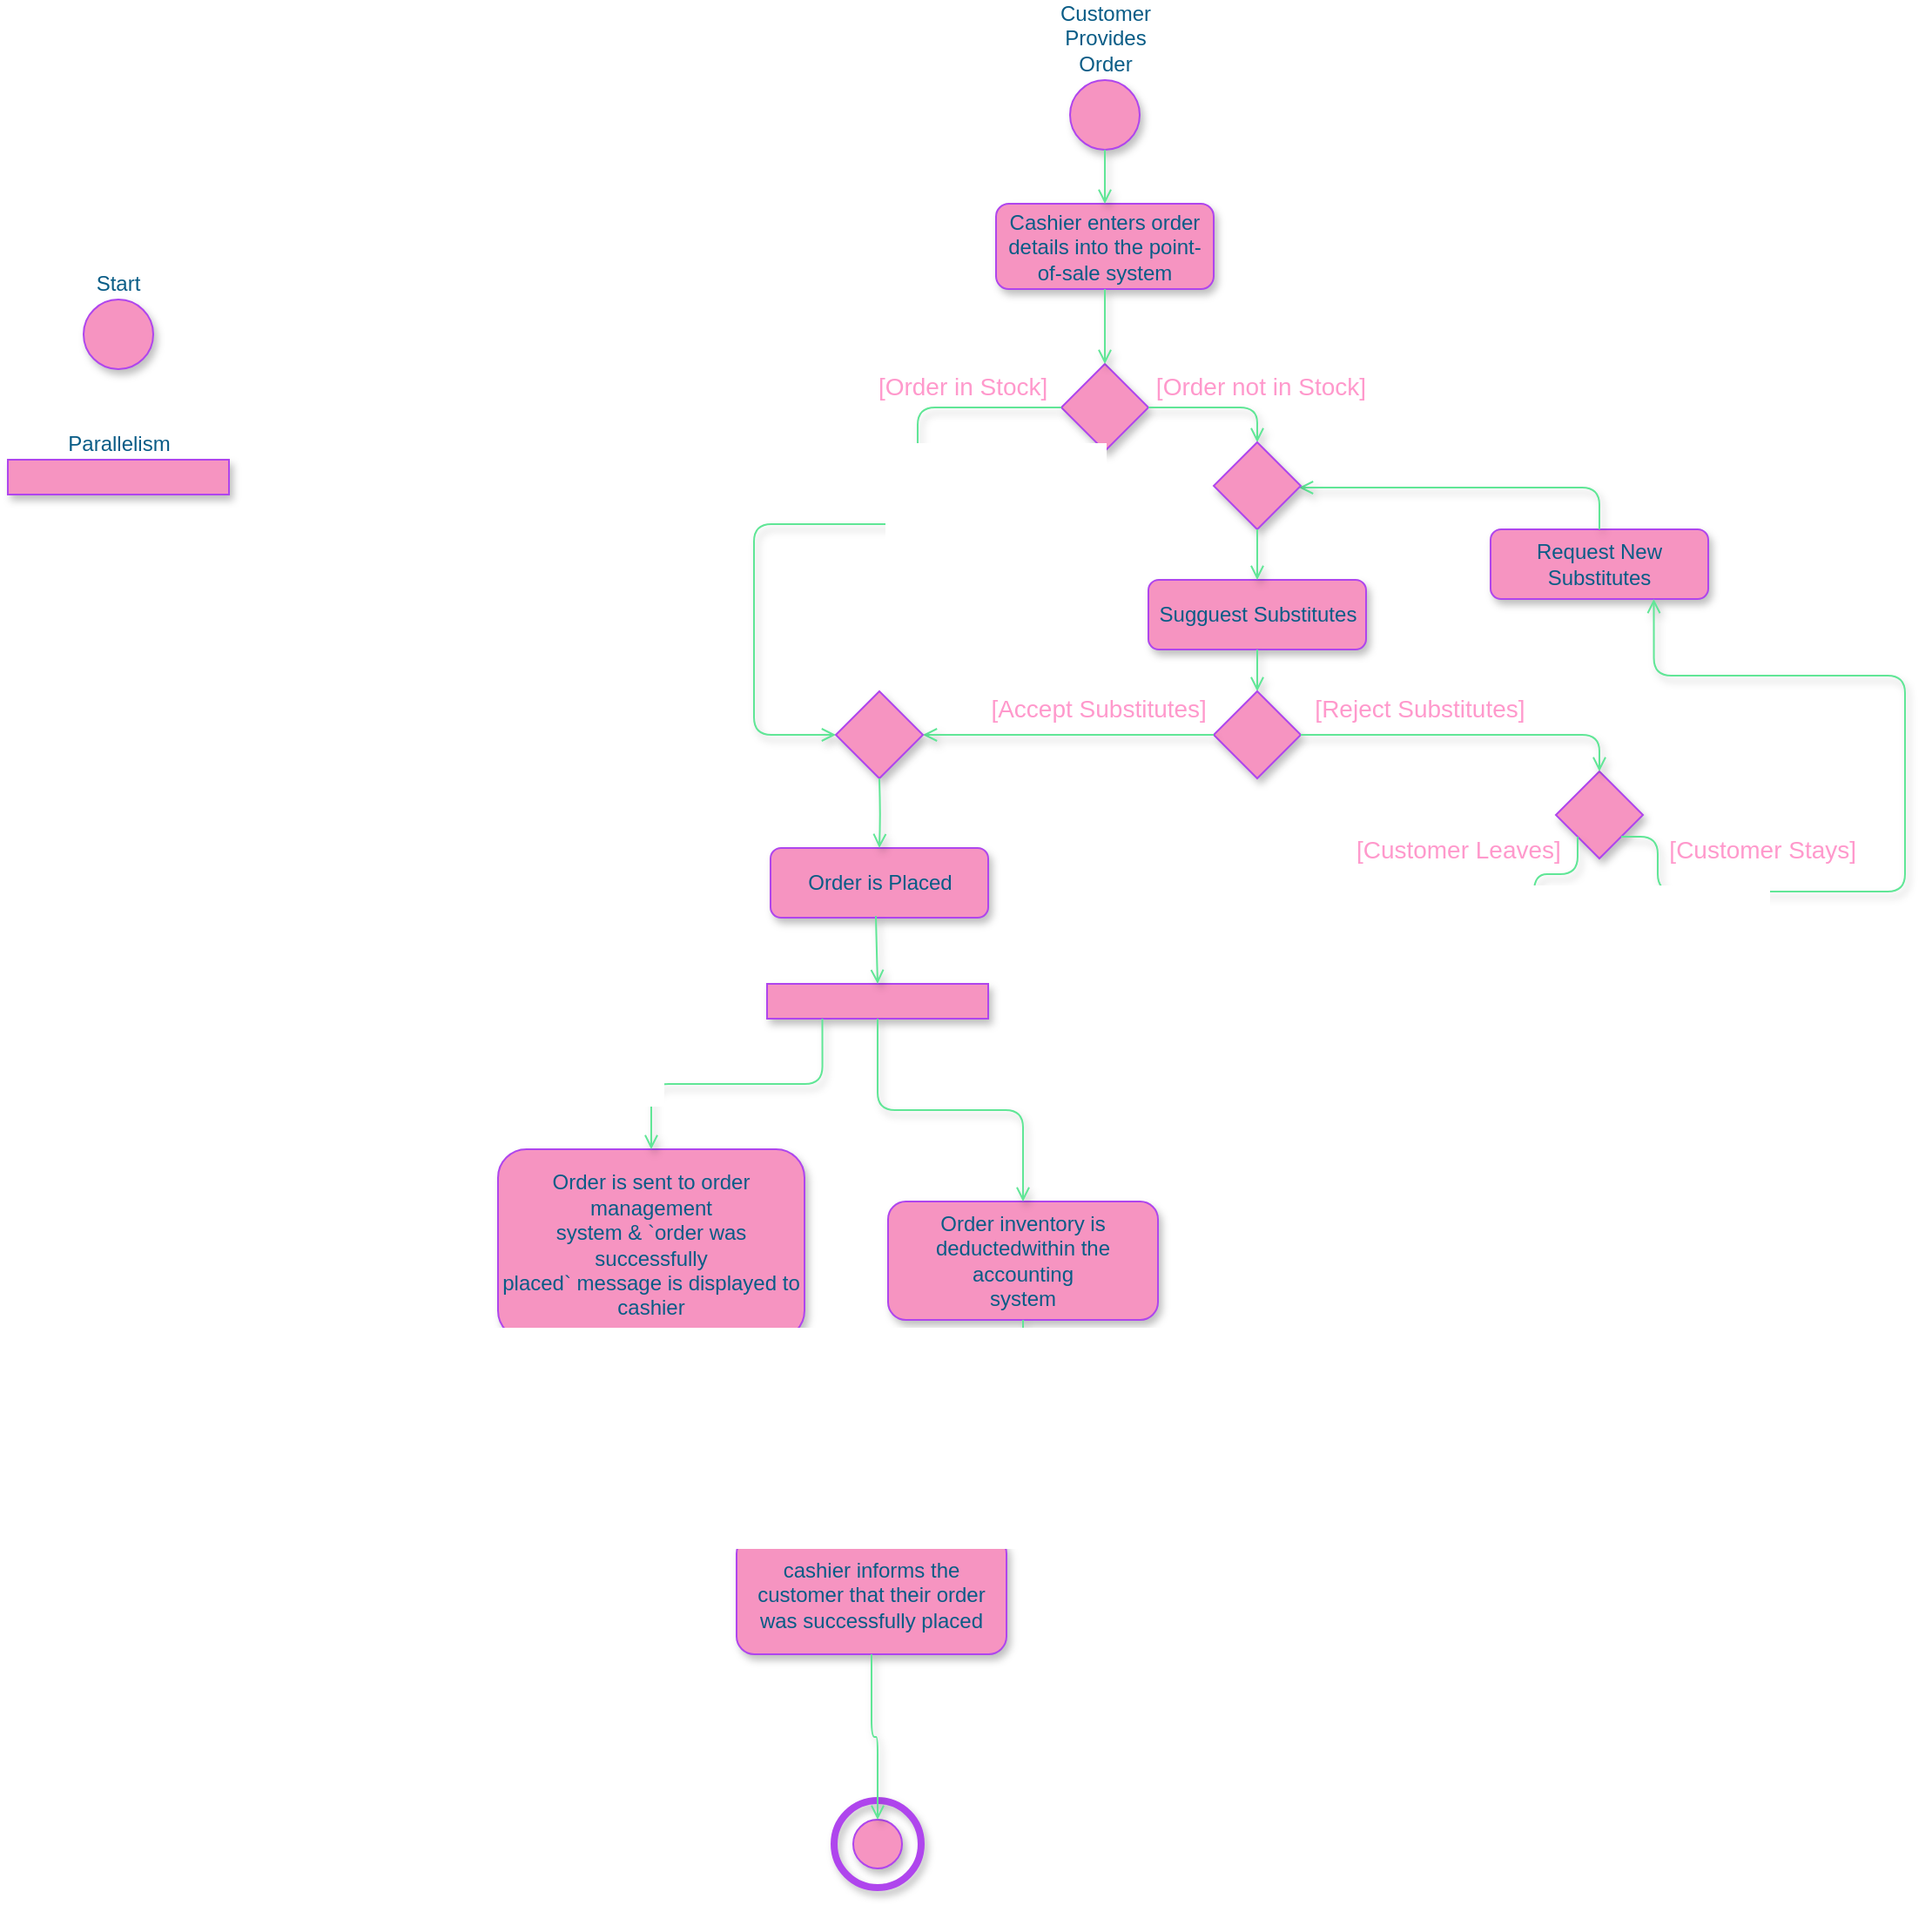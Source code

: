 <mxfile>
    <diagram id="4msqCQAzVgTUrGWa5Ce3" name="Activity">
        <mxGraphModel dx="5953" dy="2190" grid="0" gridSize="10" guides="1" tooltips="1" connect="1" arrows="1" fold="1" page="0" pageScale="1" pageWidth="850" pageHeight="1100" background="#ffffff" math="0" shadow="0">
            <root>
                <mxCell id="4nYKWWPiqerDNMj7BbCG-0"/>
                <mxCell id="4nYKWWPiqerDNMj7BbCG-1" parent="4nYKWWPiqerDNMj7BbCG-0"/>
                <mxCell id="tokZXaaVIAy0c5pfTKZ9-0" value="Customer Provides Order" style="ellipse;whiteSpace=wrap;html=1;aspect=fixed;rounded=0;sketch=0;fontColor=#095C86;strokeColor=#AF45ED;fillColor=#F694C1;shadow=1;align=center;spacingTop=0;labelPosition=center;verticalLabelPosition=top;verticalAlign=bottom;" parent="4nYKWWPiqerDNMj7BbCG-1" vertex="1">
                    <mxGeometry x="391.5" y="-8" width="40" height="40" as="geometry"/>
                </mxCell>
                <mxCell id="gjKM4x0w7vME9x4uuTFq-0" value="Cashier enters order details into the point-of-sale system" style="rounded=1;whiteSpace=wrap;html=1;sketch=0;fontColor=#095C86;strokeColor=#AF45ED;fillColor=#F694C1;shadow=1;" parent="4nYKWWPiqerDNMj7BbCG-1" vertex="1">
                    <mxGeometry x="349" y="63" width="125" height="49" as="geometry"/>
                </mxCell>
                <mxCell id="ZmzJm38bQ_rXT8AzXbAJ-0" style="edgeStyle=orthogonalEdgeStyle;rounded=0;orthogonalLoop=1;jettySize=auto;html=1;exitX=0.5;exitY=1;exitDx=0;exitDy=0;entryX=0.5;entryY=0;entryDx=0;entryDy=0;strokeColor=#60E696;fontColor=#095C86;endArrow=open;endFill=0;shadow=1;" parent="4nYKWWPiqerDNMj7BbCG-1" source="tokZXaaVIAy0c5pfTKZ9-0" target="gjKM4x0w7vME9x4uuTFq-0" edge="1">
                    <mxGeometry relative="1" as="geometry">
                        <mxPoint x="419.5" y="60" as="sourcePoint"/>
                        <mxPoint x="419.5" y="90" as="targetPoint"/>
                    </mxGeometry>
                </mxCell>
                <mxCell id="aCsBkh5ucZb8BB2dyh1Q-0" value="" style="rhombus;whiteSpace=wrap;html=1;rounded=0;sketch=0;fontColor=#095C86;strokeColor=#AF45ED;fillColor=#F694C1;shadow=1;" parent="4nYKWWPiqerDNMj7BbCG-1" vertex="1">
                    <mxGeometry x="386.5" y="155" width="50" height="50" as="geometry"/>
                </mxCell>
                <mxCell id="aCsBkh5ucZb8BB2dyh1Q-1" style="edgeStyle=orthogonalEdgeStyle;rounded=0;orthogonalLoop=1;jettySize=auto;html=1;exitX=0.5;exitY=1;exitDx=0;exitDy=0;entryX=0.5;entryY=0;entryDx=0;entryDy=0;strokeColor=#60E696;fontColor=#095C86;endArrow=open;endFill=0;shadow=1;" parent="4nYKWWPiqerDNMj7BbCG-1" source="gjKM4x0w7vME9x4uuTFq-0" target="aCsBkh5ucZb8BB2dyh1Q-0" edge="1">
                    <mxGeometry relative="1" as="geometry">
                        <mxPoint x="577.0" y="62" as="sourcePoint"/>
                        <mxPoint x="577.0" y="163" as="targetPoint"/>
                    </mxGeometry>
                </mxCell>
                <mxCell id="FNr_GbGl_f7I58bx9IA5-0" style="edgeStyle=orthogonalEdgeStyle;curved=0;rounded=1;sketch=0;orthogonalLoop=1;jettySize=auto;html=1;exitX=1;exitY=0.5;exitDx=0;exitDy=0;fontColor=#095C86;strokeColor=#60E696;fillColor=#F694C1;endArrow=open;endFill=0;shadow=1;entryX=0.5;entryY=0;entryDx=0;entryDy=0;" parent="4nYKWWPiqerDNMj7BbCG-1" source="aCsBkh5ucZb8BB2dyh1Q-0" target="8" edge="1">
                    <mxGeometry relative="1" as="geometry">
                        <mxPoint x="498" y="231" as="sourcePoint"/>
                        <mxPoint x="517" y="199" as="targetPoint"/>
                        <Array as="points">
                            <mxPoint x="499" y="180"/>
                        </Array>
                    </mxGeometry>
                </mxCell>
                <mxCell id="FNr_GbGl_f7I58bx9IA5-2" value="Sugguest Substitutes" style="rounded=1;whiteSpace=wrap;html=1;sketch=0;fontColor=#095C86;strokeColor=#AF45ED;fillColor=#F694C1;shadow=1;" parent="4nYKWWPiqerDNMj7BbCG-1" vertex="1">
                    <mxGeometry x="436.5" y="279" width="125" height="40" as="geometry"/>
                </mxCell>
                <mxCell id="J8wXCgWmNVu4T3feduM5-0" value="&lt;font color=&quot;#ff99cc&quot; style=&quot;font-size: 14px&quot;&gt;[Order in Stock]&amp;nbsp; &amp;nbsp; &amp;nbsp; &amp;nbsp; &amp;nbsp; &amp;nbsp; &amp;nbsp; &amp;nbsp; [Order not in Stock]&lt;/font&gt;" style="text;html=1;strokeColor=none;fillColor=none;align=center;verticalAlign=middle;whiteSpace=wrap;rounded=0;sketch=0;fontColor=#095C86;shadow=1;" parent="4nYKWWPiqerDNMj7BbCG-1" vertex="1">
                    <mxGeometry x="273" y="158" width="297" height="20" as="geometry"/>
                </mxCell>
                <mxCell id="_KprPme7LYsUQ9n9p3XQ-0" value="Parallelism" style="rounded=0;whiteSpace=wrap;html=1;sketch=0;fontColor=#095C86;strokeColor=#AF45ED;fillColor=#F694C1;shadow=1;labelPosition=center;verticalLabelPosition=top;align=center;verticalAlign=bottom;" parent="4nYKWWPiqerDNMj7BbCG-1" vertex="1">
                    <mxGeometry x="-218.5" y="210" width="127" height="20" as="geometry"/>
                </mxCell>
                <mxCell id="_KprPme7LYsUQ9n9p3XQ-1" value="Order is Placed" style="rounded=1;whiteSpace=wrap;html=1;sketch=0;fontColor=#095C86;strokeColor=#AF45ED;fillColor=#F694C1;shadow=1;" parent="4nYKWWPiqerDNMj7BbCG-1" vertex="1">
                    <mxGeometry x="219.5" y="433" width="125" height="40" as="geometry"/>
                </mxCell>
                <mxCell id="_KprPme7LYsUQ9n9p3XQ-6" style="edgeStyle=orthogonalEdgeStyle;curved=0;rounded=1;sketch=0;orthogonalLoop=1;jettySize=auto;html=1;exitX=0;exitY=0.5;exitDx=0;exitDy=0;fontColor=#095C86;strokeColor=#60E696;fillColor=#F694C1;endArrow=open;endFill=0;shadow=1;entryX=0;entryY=0.5;entryDx=0;entryDy=0;" parent="4nYKWWPiqerDNMj7BbCG-1" source="aCsBkh5ucZb8BB2dyh1Q-0" target="3" edge="1">
                    <mxGeometry relative="1" as="geometry">
                        <mxPoint x="446.5" y="190" as="sourcePoint"/>
                        <mxPoint x="304" y="409" as="targetPoint"/>
                        <Array as="points">
                            <mxPoint x="304" y="180"/>
                            <mxPoint x="304" y="247"/>
                            <mxPoint x="210" y="247"/>
                            <mxPoint x="210" y="368"/>
                        </Array>
                    </mxGeometry>
                </mxCell>
                <mxCell id="_KprPme7LYsUQ9n9p3XQ-9" value="Request New Substitutes" style="rounded=1;whiteSpace=wrap;html=1;sketch=0;fontColor=#095C86;strokeColor=#AF45ED;fillColor=#F694C1;shadow=1;" parent="4nYKWWPiqerDNMj7BbCG-1" vertex="1">
                    <mxGeometry x="633" y="250" width="125" height="40" as="geometry"/>
                </mxCell>
                <mxCell id="_KprPme7LYsUQ9n9p3XQ-10" style="edgeStyle=orthogonalEdgeStyle;curved=0;rounded=1;sketch=0;orthogonalLoop=1;jettySize=auto;html=1;exitX=0.5;exitY=1;exitDx=0;exitDy=0;fontColor=#095C86;strokeColor=#60E696;fillColor=#F694C1;endArrow=open;endFill=0;shadow=1;" parent="4nYKWWPiqerDNMj7BbCG-1" source="FNr_GbGl_f7I58bx9IA5-2" target="_KprPme7LYsUQ9n9p3XQ-11" edge="1">
                    <mxGeometry relative="1" as="geometry">
                        <mxPoint x="446.5" y="190" as="sourcePoint"/>
                        <mxPoint x="495" y="319" as="targetPoint"/>
                    </mxGeometry>
                </mxCell>
                <mxCell id="_KprPme7LYsUQ9n9p3XQ-11" value="" style="rhombus;whiteSpace=wrap;html=1;rounded=0;sketch=0;fontColor=#095C86;strokeColor=#AF45ED;fillColor=#F694C1;shadow=1;" parent="4nYKWWPiqerDNMj7BbCG-1" vertex="1">
                    <mxGeometry x="474" y="343" width="50" height="50" as="geometry"/>
                </mxCell>
                <mxCell id="_KprPme7LYsUQ9n9p3XQ-15" style="edgeStyle=orthogonalEdgeStyle;curved=0;rounded=1;sketch=0;orthogonalLoop=1;jettySize=auto;html=1;exitX=0.5;exitY=0;exitDx=0;exitDy=0;fontColor=#095C86;strokeColor=#60E696;fillColor=#F694C1;endArrow=open;endFill=0;shadow=1;" parent="4nYKWWPiqerDNMj7BbCG-1" source="_KprPme7LYsUQ9n9p3XQ-9" target="8" edge="1">
                    <mxGeometry relative="1" as="geometry">
                        <mxPoint x="534" y="378" as="sourcePoint"/>
                        <mxPoint x="580" y="226" as="targetPoint"/>
                        <Array as="points">
                            <mxPoint x="695" y="226"/>
                        </Array>
                    </mxGeometry>
                </mxCell>
                <mxCell id="eH24o9rwzOyfmSW9ZZii-1" value="Start" style="ellipse;whiteSpace=wrap;html=1;aspect=fixed;rounded=0;sketch=0;fontColor=#095C86;strokeColor=#AF45ED;fillColor=#F694C1;shadow=1;align=center;spacingTop=0;labelPosition=center;verticalLabelPosition=top;verticalAlign=bottom;" parent="4nYKWWPiqerDNMj7BbCG-1" vertex="1">
                    <mxGeometry x="-175" y="118" width="40" height="40" as="geometry"/>
                </mxCell>
                <mxCell id="0" value="&lt;font color=&quot;#ff99cc&quot; style=&quot;font-size: 14px&quot;&gt;[Accept Substitutes]&amp;nbsp; &amp;nbsp; &amp;nbsp; &amp;nbsp; &amp;nbsp; &amp;nbsp; &amp;nbsp; &amp;nbsp; [&lt;/font&gt;&lt;span style=&quot;color: rgb(255, 153, 204); font-size: 14px;&quot;&gt;Reject Substitutes&lt;/span&gt;&lt;font color=&quot;#ff99cc&quot; style=&quot;font-size: 14px&quot;&gt;]&lt;/font&gt;" style="text;html=1;strokeColor=none;fillColor=none;align=center;verticalAlign=middle;whiteSpace=wrap;rounded=0;sketch=0;fontColor=#095C86;shadow=1;" parent="4nYKWWPiqerDNMj7BbCG-1" vertex="1">
                    <mxGeometry x="323.5" y="343" width="351" height="20" as="geometry"/>
                </mxCell>
                <mxCell id="2" style="edgeStyle=orthogonalEdgeStyle;curved=0;rounded=1;sketch=0;orthogonalLoop=1;jettySize=auto;html=1;exitX=0;exitY=0.5;exitDx=0;exitDy=0;fontColor=#095C86;strokeColor=#60E696;fillColor=#F694C1;endArrow=open;endFill=0;shadow=1;entryX=1;entryY=0.5;entryDx=0;entryDy=0;" parent="4nYKWWPiqerDNMj7BbCG-1" source="_KprPme7LYsUQ9n9p3XQ-11" target="3" edge="1">
                    <mxGeometry relative="1" as="geometry">
                        <mxPoint x="509" y="311" as="sourcePoint"/>
                        <mxPoint x="509" y="353" as="targetPoint"/>
                    </mxGeometry>
                </mxCell>
                <mxCell id="3" value="" style="rhombus;whiteSpace=wrap;html=1;rounded=0;sketch=0;fontColor=#095C86;strokeColor=#AF45ED;fillColor=#F694C1;shadow=1;" parent="4nYKWWPiqerDNMj7BbCG-1" vertex="1">
                    <mxGeometry x="257" y="343" width="50" height="50" as="geometry"/>
                </mxCell>
                <mxCell id="4" style="edgeStyle=orthogonalEdgeStyle;curved=0;rounded=1;sketch=0;orthogonalLoop=1;jettySize=auto;html=1;fontColor=#095C86;strokeColor=#60E696;fillColor=#F694C1;endArrow=open;endFill=0;shadow=1;entryX=0.5;entryY=0;entryDx=0;entryDy=0;" parent="4nYKWWPiqerDNMj7BbCG-1" target="_KprPme7LYsUQ9n9p3XQ-1" edge="1">
                    <mxGeometry relative="1" as="geometry">
                        <mxPoint x="282" y="393" as="sourcePoint"/>
                        <mxPoint x="509.0" y="353" as="targetPoint"/>
                    </mxGeometry>
                </mxCell>
                <mxCell id="8" value="" style="rhombus;whiteSpace=wrap;html=1;rounded=0;sketch=0;fontColor=#095C86;strokeColor=#AF45ED;fillColor=#F694C1;shadow=1;" parent="4nYKWWPiqerDNMj7BbCG-1" vertex="1">
                    <mxGeometry x="474" y="200" width="50" height="50" as="geometry"/>
                </mxCell>
                <mxCell id="10" style="edgeStyle=orthogonalEdgeStyle;rounded=0;orthogonalLoop=1;jettySize=auto;html=1;exitX=0.5;exitY=1;exitDx=0;exitDy=0;entryX=0.5;entryY=0;entryDx=0;entryDy=0;strokeColor=#60E696;fontColor=#095C86;endArrow=open;endFill=0;shadow=1;" parent="4nYKWWPiqerDNMj7BbCG-1" source="8" target="FNr_GbGl_f7I58bx9IA5-2" edge="1">
                    <mxGeometry relative="1" as="geometry">
                        <mxPoint x="421.5" y="122" as="sourcePoint"/>
                        <mxPoint x="421.5" y="165" as="targetPoint"/>
                    </mxGeometry>
                </mxCell>
                <mxCell id="13" value="Order is sent to&amp;nbsp;&lt;span style=&quot;background-color: initial;&quot;&gt;order management&lt;/span&gt;&lt;div&gt;system &amp;amp;&amp;nbsp;&lt;span style=&quot;background-color: initial;&quot;&gt;`order was successfully&lt;/span&gt;&lt;/div&gt;&lt;div&gt;placed` message is displayed to cashier&lt;/div&gt;" style="rounded=1;whiteSpace=wrap;html=1;sketch=0;fontColor=#095C86;strokeColor=#AF45ED;fillColor=#F694C1;shadow=1;" parent="4nYKWWPiqerDNMj7BbCG-1" vertex="1">
                    <mxGeometry x="63" y="606" width="176" height="109" as="geometry"/>
                </mxCell>
                <mxCell id="14" value="" style="rounded=0;whiteSpace=wrap;html=1;sketch=0;fontColor=#095C86;strokeColor=#AF45ED;fillColor=#F694C1;shadow=1;" parent="4nYKWWPiqerDNMj7BbCG-1" vertex="1">
                    <mxGeometry x="217.5" y="511" width="127" height="20" as="geometry"/>
                </mxCell>
                <mxCell id="15" value="O&lt;span style=&quot;background-color: initial;&quot;&gt;rder inventory is deductedwithin the accounting&lt;/span&gt;&lt;div&gt;system&lt;/div&gt;" style="rounded=1;whiteSpace=wrap;html=1;sketch=0;fontColor=#095C86;strokeColor=#AF45ED;fillColor=#F694C1;shadow=1;" parent="4nYKWWPiqerDNMj7BbCG-1" vertex="1">
                    <mxGeometry x="287" y="636" width="155" height="68" as="geometry"/>
                </mxCell>
                <mxCell id="17" style="edgeStyle=orthogonalEdgeStyle;curved=0;rounded=1;sketch=0;orthogonalLoop=1;jettySize=auto;html=1;fontColor=#095C86;strokeColor=#60E696;fillColor=#F694C1;endArrow=open;endFill=0;shadow=1;exitX=0.25;exitY=1;exitDx=0;exitDy=0;" parent="4nYKWWPiqerDNMj7BbCG-1" source="14" target="13" edge="1">
                    <mxGeometry relative="1" as="geometry">
                        <mxPoint x="292" y="403" as="sourcePoint"/>
                        <mxPoint x="292" y="443" as="targetPoint"/>
                    </mxGeometry>
                </mxCell>
                <mxCell id="18" style="edgeStyle=orthogonalEdgeStyle;curved=0;rounded=1;sketch=0;orthogonalLoop=1;jettySize=auto;html=1;fontColor=#095C86;strokeColor=#60E696;fillColor=#F694C1;endArrow=open;endFill=0;shadow=1;exitX=0.5;exitY=1;exitDx=0;exitDy=0;" parent="4nYKWWPiqerDNMj7BbCG-1" source="14" target="15" edge="1">
                    <mxGeometry relative="1" as="geometry">
                        <mxPoint x="292" y="403" as="sourcePoint"/>
                        <mxPoint x="292" y="443" as="targetPoint"/>
                    </mxGeometry>
                </mxCell>
                <mxCell id="20" style="edgeStyle=orthogonalEdgeStyle;curved=0;rounded=1;sketch=0;orthogonalLoop=1;jettySize=auto;html=1;fontColor=#095C86;strokeColor=#60E696;fillColor=#F694C1;endArrow=open;endFill=0;shadow=1;" parent="4nYKWWPiqerDNMj7BbCG-1" target="14" edge="1">
                    <mxGeometry relative="1" as="geometry">
                        <mxPoint x="280" y="472" as="sourcePoint"/>
                        <mxPoint x="292.0" y="443" as="targetPoint"/>
                    </mxGeometry>
                </mxCell>
                <mxCell id="X5joze5YqTtYHJ-QaUYD-20" value="cashier informs the customer that their order was successfully placed" style="rounded=1;whiteSpace=wrap;html=1;sketch=0;fontColor=#095C86;strokeColor=#AF45ED;fillColor=#F694C1;shadow=1;" parent="4nYKWWPiqerDNMj7BbCG-1" vertex="1">
                    <mxGeometry x="200" y="828" width="155" height="68" as="geometry"/>
                </mxCell>
                <mxCell id="X5joze5YqTtYHJ-QaUYD-21" value="" style="rounded=0;whiteSpace=wrap;html=1;sketch=0;fontColor=#095C86;strokeColor=#AF45ED;fillColor=#F694C1;shadow=1;" parent="4nYKWWPiqerDNMj7BbCG-1" vertex="1">
                    <mxGeometry x="217.5" y="764" width="127" height="20" as="geometry"/>
                </mxCell>
                <mxCell id="X5joze5YqTtYHJ-QaUYD-22" style="edgeStyle=orthogonalEdgeStyle;curved=0;rounded=1;sketch=0;orthogonalLoop=1;jettySize=auto;html=1;fontColor=#095C86;strokeColor=#60E696;fillColor=#F694C1;endArrow=open;endFill=0;shadow=1;entryX=0.25;entryY=0;entryDx=0;entryDy=0;exitX=0.5;exitY=1;exitDx=0;exitDy=0;" parent="4nYKWWPiqerDNMj7BbCG-1" source="13" target="X5joze5YqTtYHJ-QaUYD-21" edge="1">
                    <mxGeometry relative="1" as="geometry">
                        <mxPoint x="29" y="669" as="sourcePoint"/>
                        <mxPoint x="39" y="605" as="targetPoint"/>
                    </mxGeometry>
                </mxCell>
                <mxCell id="X5joze5YqTtYHJ-QaUYD-23" style="edgeStyle=orthogonalEdgeStyle;curved=0;rounded=1;sketch=0;orthogonalLoop=1;jettySize=auto;html=1;fontColor=#095C86;strokeColor=#60E696;fillColor=#F694C1;endArrow=open;endFill=0;shadow=1;entryX=0.5;entryY=0;entryDx=0;entryDy=0;exitX=0.5;exitY=1;exitDx=0;exitDy=0;" parent="4nYKWWPiqerDNMj7BbCG-1" source="15" target="X5joze5YqTtYHJ-QaUYD-21" edge="1">
                    <mxGeometry relative="1" as="geometry">
                        <mxPoint x="39" y="673.0" as="sourcePoint"/>
                        <mxPoint x="259.25" y="774" as="targetPoint"/>
                    </mxGeometry>
                </mxCell>
                <mxCell id="X5joze5YqTtYHJ-QaUYD-25" style="edgeStyle=orthogonalEdgeStyle;curved=0;rounded=1;sketch=0;orthogonalLoop=1;jettySize=auto;html=1;fontColor=#095C86;strokeColor=#60E696;fillColor=#F694C1;endArrow=open;endFill=0;shadow=1;exitX=0.5;exitY=1;exitDx=0;exitDy=0;" parent="4nYKWWPiqerDNMj7BbCG-1" source="X5joze5YqTtYHJ-QaUYD-21" target="X5joze5YqTtYHJ-QaUYD-20" edge="1">
                    <mxGeometry relative="1" as="geometry">
                        <mxPoint x="302.0" y="677" as="sourcePoint"/>
                        <mxPoint x="301" y="784" as="targetPoint"/>
                    </mxGeometry>
                </mxCell>
                <mxCell id="Q43VRj72LaCw8unVwBde-20" value="" style="ellipse;whiteSpace=wrap;html=1;aspect=fixed;rounded=1;sketch=0;fontColor=#095C86;fillColor=none;strokeWidth=4;strokeColor=#AF45ED;shadow=1;" parent="4nYKWWPiqerDNMj7BbCG-1" vertex="1">
                    <mxGeometry x="256" y="980" width="50" height="50" as="geometry"/>
                </mxCell>
                <mxCell id="Q43VRj72LaCw8unVwBde-21" value="" style="ellipse;whiteSpace=wrap;html=1;aspect=fixed;rounded=0;sketch=0;fontColor=#095C86;strokeColor=#AF45ED;fillColor=#F694C1;shadow=1;" parent="4nYKWWPiqerDNMj7BbCG-1" vertex="1">
                    <mxGeometry x="267" y="991" width="28" height="28" as="geometry"/>
                </mxCell>
                <mxCell id="Q43VRj72LaCw8unVwBde-22" style="edgeStyle=orthogonalEdgeStyle;curved=0;rounded=1;sketch=0;orthogonalLoop=1;jettySize=auto;html=1;fontColor=#095C86;strokeColor=#60E696;fillColor=#F694C1;endArrow=open;endFill=0;shadow=1;entryX=0.5;entryY=0;entryDx=0;entryDy=0;exitX=0.5;exitY=1;exitDx=0;exitDy=0;" parent="4nYKWWPiqerDNMj7BbCG-1" source="X5joze5YqTtYHJ-QaUYD-20" target="Q43VRj72LaCw8unVwBde-21" edge="1">
                    <mxGeometry relative="1" as="geometry">
                        <mxPoint x="281" y="892" as="sourcePoint"/>
                        <mxPoint x="287.522" y="838.0" as="targetPoint"/>
                    </mxGeometry>
                </mxCell>
                <mxCell id="Q43VRj72LaCw8unVwBde-23" value="" style="ellipse;whiteSpace=wrap;html=1;aspect=fixed;rounded=1;sketch=0;fontColor=#095C86;fillColor=none;strokeWidth=4;strokeColor=#AF45ED;shadow=1;" parent="4nYKWWPiqerDNMj7BbCG-1" vertex="1">
                    <mxGeometry x="633" y="481" width="50" height="50" as="geometry"/>
                </mxCell>
                <mxCell id="Q43VRj72LaCw8unVwBde-24" value="" style="ellipse;whiteSpace=wrap;html=1;aspect=fixed;rounded=0;sketch=0;fontColor=#095C86;strokeColor=#AF45ED;fillColor=#F694C1;shadow=1;" parent="4nYKWWPiqerDNMj7BbCG-1" vertex="1">
                    <mxGeometry x="644" y="492" width="28" height="28" as="geometry"/>
                </mxCell>
                <mxCell id="Q43VRj72LaCw8unVwBde-26" value="" style="rhombus;whiteSpace=wrap;html=1;rounded=0;sketch=0;fontColor=#095C86;strokeColor=#AF45ED;fillColor=#F694C1;shadow=1;" parent="4nYKWWPiqerDNMj7BbCG-1" vertex="1">
                    <mxGeometry x="670.5" y="389" width="50" height="50" as="geometry"/>
                </mxCell>
                <mxCell id="Q43VRj72LaCw8unVwBde-27" style="edgeStyle=orthogonalEdgeStyle;curved=0;rounded=1;sketch=0;orthogonalLoop=1;jettySize=auto;html=1;exitX=1;exitY=0.5;exitDx=0;exitDy=0;fontColor=#095C86;strokeColor=#60E696;fillColor=#F694C1;endArrow=open;endFill=0;shadow=1;entryX=0.5;entryY=0;entryDx=0;entryDy=0;" parent="4nYKWWPiqerDNMj7BbCG-1" source="_KprPme7LYsUQ9n9p3XQ-11" target="Q43VRj72LaCw8unVwBde-26" edge="1">
                    <mxGeometry relative="1" as="geometry">
                        <mxPoint x="484.0" y="378" as="sourcePoint"/>
                        <mxPoint x="317" y="378" as="targetPoint"/>
                    </mxGeometry>
                </mxCell>
                <mxCell id="Q43VRj72LaCw8unVwBde-29" style="edgeStyle=orthogonalEdgeStyle;curved=0;rounded=1;sketch=0;orthogonalLoop=1;jettySize=auto;html=1;exitX=0;exitY=1;exitDx=0;exitDy=0;fontColor=#095C86;strokeColor=#60E696;fillColor=#F694C1;endArrow=open;endFill=0;shadow=1;entryX=0.5;entryY=0;entryDx=0;entryDy=0;" parent="4nYKWWPiqerDNMj7BbCG-1" source="Q43VRj72LaCw8unVwBde-26" target="Q43VRj72LaCw8unVwBde-24" edge="1">
                    <mxGeometry relative="1" as="geometry">
                        <mxPoint x="705.5" y="353" as="sourcePoint"/>
                        <mxPoint x="705.5" y="300.0" as="targetPoint"/>
                        <Array as="points">
                            <mxPoint x="683" y="448"/>
                            <mxPoint x="658" y="448"/>
                        </Array>
                    </mxGeometry>
                </mxCell>
                <mxCell id="Q43VRj72LaCw8unVwBde-30" style="edgeStyle=orthogonalEdgeStyle;curved=0;rounded=1;sketch=0;orthogonalLoop=1;jettySize=auto;html=1;exitX=1;exitY=1;exitDx=0;exitDy=0;fontColor=#095C86;strokeColor=#60E696;fillColor=#F694C1;endArrow=open;endFill=0;shadow=1;entryX=0.75;entryY=1;entryDx=0;entryDy=0;" parent="4nYKWWPiqerDNMj7BbCG-1" source="Q43VRj72LaCw8unVwBde-26" target="_KprPme7LYsUQ9n9p3XQ-9" edge="1">
                    <mxGeometry relative="1" as="geometry">
                        <mxPoint x="693" y="436.5" as="sourcePoint"/>
                        <mxPoint x="668.0" y="502" as="targetPoint"/>
                        <Array as="points">
                            <mxPoint x="729" y="427"/>
                            <mxPoint x="729" y="458"/>
                            <mxPoint x="871" y="458"/>
                            <mxPoint x="871" y="334"/>
                            <mxPoint x="727" y="334"/>
                        </Array>
                    </mxGeometry>
                </mxCell>
                <mxCell id="Q43VRj72LaCw8unVwBde-31" value="&lt;font color=&quot;#ff99cc&quot; style=&quot;font-size: 14px&quot;&gt;[Customer Leaves]&amp;nbsp; &amp;nbsp; &amp;nbsp; &amp;nbsp; &amp;nbsp; &amp;nbsp; &amp;nbsp; &amp;nbsp; [&lt;/font&gt;&lt;span style=&quot;color: rgb(255, 153, 204); font-size: 14px;&quot;&gt;Customer Stays&lt;/span&gt;&lt;font color=&quot;#ff99cc&quot; style=&quot;font-size: 14px&quot;&gt;]&lt;/font&gt;" style="text;html=1;strokeColor=none;fillColor=none;align=center;verticalAlign=middle;whiteSpace=wrap;rounded=0;sketch=0;fontColor=#095C86;shadow=1;" parent="4nYKWWPiqerDNMj7BbCG-1" vertex="1">
                    <mxGeometry x="524" y="424" width="351" height="20" as="geometry"/>
                </mxCell>
            </root>
        </mxGraphModel>
    </diagram>
    <diagram id="p-SxM7ULh1P-TFYnqScX" name="Swim">
        <mxGraphModel dx="4965" dy="1343" grid="0" gridSize="10" guides="1" tooltips="1" connect="1" arrows="1" fold="1" page="0" pageScale="1" pageWidth="850" pageHeight="1100" background="#ffffff" math="0" shadow="0">
            <root>
                <mxCell id="E56moXl0bbdtNnkKLZB5-0"/>
                <mxCell id="E56moXl0bbdtNnkKLZB5-1" parent="E56moXl0bbdtNnkKLZB5-0"/>
                <mxCell id="E56moXl0bbdtNnkKLZB5-2" value="Cashier" style="swimlane;fillColor=#F694C1;strokeColor=#AF45ED;fontColor=#095C86;shadow=1;startSize=23;" parent="E56moXl0bbdtNnkKLZB5-1" vertex="1">
                    <mxGeometry x="102.25" y="41" width="187.5" height="1117" as="geometry"/>
                </mxCell>
                <mxCell id="zt31qsvSwSF1dBdX3BHS-42" value="Cashier enters order details into the point-of-sale system" style="rounded=1;whiteSpace=wrap;html=1;sketch=0;fontColor=#095C86;strokeColor=#AF45ED;fillColor=#F694C1;shadow=1;" vertex="1" parent="E56moXl0bbdtNnkKLZB5-2">
                    <mxGeometry x="31.25" y="76" width="125" height="49" as="geometry"/>
                </mxCell>
                <mxCell id="E56moXl0bbdtNnkKLZB5-9" value="Order Management System" style="swimlane;fillColor=#F694C1;strokeColor=#AF45ED;fontColor=#095C86;startSize=23;shadow=1;" parent="E56moXl0bbdtNnkKLZB5-1" vertex="1">
                    <mxGeometry x="559.75" y="41" width="200" height="1117" as="geometry"/>
                </mxCell>
                <mxCell id="E56moXl0bbdtNnkKLZB5-15" value="Accounting System" style="swimlane;fillColor=#F694C1;strokeColor=#AF45ED;fontColor=#095C86;startSize=23;shadow=1;" parent="E56moXl0bbdtNnkKLZB5-1" vertex="1">
                    <mxGeometry x="759.75" y="41" width="230" height="1117" as="geometry"/>
                </mxCell>
                <mxCell id="E56moXl0bbdtNnkKLZB5-29" value="Point of Sale Interface" style="swimlane;fillColor=#F694C1;strokeColor=#AF45ED;fontColor=#095C86;shadow=1;" parent="E56moXl0bbdtNnkKLZB5-1" vertex="1">
                    <mxGeometry x="289.75" y="41" width="270" height="1117" as="geometry"/>
                </mxCell>
                <mxCell id="zt31qsvSwSF1dBdX3BHS-41" value="Customer Provides Order" style="ellipse;whiteSpace=wrap;html=1;aspect=fixed;rounded=0;sketch=0;fontColor=#095C86;strokeColor=#AF45ED;fillColor=#F694C1;shadow=1;align=center;spacingTop=0;labelPosition=center;verticalLabelPosition=top;verticalAlign=bottom;" vertex="1" parent="E56moXl0bbdtNnkKLZB5-1">
                    <mxGeometry x="-438.5" y="77" width="40" height="40" as="geometry"/>
                </mxCell>
                <mxCell id="zt31qsvSwSF1dBdX3BHS-43" style="edgeStyle=orthogonalEdgeStyle;rounded=0;orthogonalLoop=1;jettySize=auto;html=1;exitX=0.5;exitY=1;exitDx=0;exitDy=0;entryX=0.5;entryY=0;entryDx=0;entryDy=0;strokeColor=#60E696;fontColor=#095C86;endArrow=open;endFill=0;shadow=1;" edge="1" parent="E56moXl0bbdtNnkKLZB5-1" source="zt31qsvSwSF1dBdX3BHS-41" target="zt31qsvSwSF1dBdX3BHS-42">
                    <mxGeometry relative="1" as="geometry">
                        <mxPoint x="-410.5" y="145" as="sourcePoint"/>
                        <mxPoint x="-410.5" y="175" as="targetPoint"/>
                    </mxGeometry>
                </mxCell>
                <mxCell id="zt31qsvSwSF1dBdX3BHS-44" value="" style="rhombus;whiteSpace=wrap;html=1;rounded=0;sketch=0;fontColor=#095C86;strokeColor=#AF45ED;fillColor=#F694C1;shadow=1;" vertex="1" parent="E56moXl0bbdtNnkKLZB5-1">
                    <mxGeometry x="-443.5" y="240" width="50" height="50" as="geometry"/>
                </mxCell>
                <mxCell id="zt31qsvSwSF1dBdX3BHS-45" style="edgeStyle=orthogonalEdgeStyle;rounded=0;orthogonalLoop=1;jettySize=auto;html=1;exitX=0.5;exitY=1;exitDx=0;exitDy=0;entryX=0.5;entryY=0;entryDx=0;entryDy=0;strokeColor=#60E696;fontColor=#095C86;endArrow=open;endFill=0;shadow=1;" edge="1" parent="E56moXl0bbdtNnkKLZB5-1" source="zt31qsvSwSF1dBdX3BHS-42" target="zt31qsvSwSF1dBdX3BHS-44">
                    <mxGeometry relative="1" as="geometry">
                        <mxPoint x="-253.0" y="147" as="sourcePoint"/>
                        <mxPoint x="-253.0" y="248" as="targetPoint"/>
                    </mxGeometry>
                </mxCell>
                <mxCell id="zt31qsvSwSF1dBdX3BHS-46" style="edgeStyle=orthogonalEdgeStyle;curved=0;rounded=1;sketch=0;orthogonalLoop=1;jettySize=auto;html=1;exitX=1;exitY=0.5;exitDx=0;exitDy=0;fontColor=#095C86;strokeColor=#60E696;fillColor=#F694C1;endArrow=open;endFill=0;shadow=1;entryX=0.5;entryY=0;entryDx=0;entryDy=0;" edge="1" parent="E56moXl0bbdtNnkKLZB5-1" source="zt31qsvSwSF1dBdX3BHS-44" target="zt31qsvSwSF1dBdX3BHS-59">
                    <mxGeometry relative="1" as="geometry">
                        <mxPoint x="-332" y="316" as="sourcePoint"/>
                        <mxPoint x="-313" y="284" as="targetPoint"/>
                        <Array as="points">
                            <mxPoint x="-331" y="265"/>
                        </Array>
                    </mxGeometry>
                </mxCell>
                <mxCell id="zt31qsvSwSF1dBdX3BHS-47" value="Sugguest Substitutes" style="rounded=1;whiteSpace=wrap;html=1;sketch=0;fontColor=#095C86;strokeColor=#AF45ED;fillColor=#F694C1;shadow=1;" vertex="1" parent="E56moXl0bbdtNnkKLZB5-1">
                    <mxGeometry x="-393.5" y="364" width="125" height="40" as="geometry"/>
                </mxCell>
                <mxCell id="zt31qsvSwSF1dBdX3BHS-48" value="&lt;font color=&quot;#ff99cc&quot; style=&quot;font-size: 14px&quot;&gt;[Order in Stock]&amp;nbsp; &amp;nbsp; &amp;nbsp; &amp;nbsp; &amp;nbsp; &amp;nbsp; &amp;nbsp; &amp;nbsp; [Order not in Stock]&lt;/font&gt;" style="text;html=1;strokeColor=none;fillColor=none;align=center;verticalAlign=middle;whiteSpace=wrap;rounded=0;sketch=0;fontColor=#095C86;shadow=1;" vertex="1" parent="E56moXl0bbdtNnkKLZB5-1">
                    <mxGeometry x="-557" y="243" width="297" height="20" as="geometry"/>
                </mxCell>
                <mxCell id="zt31qsvSwSF1dBdX3BHS-49" value="Order is Placed" style="rounded=1;whiteSpace=wrap;html=1;sketch=0;fontColor=#095C86;strokeColor=#AF45ED;fillColor=#F694C1;shadow=1;" vertex="1" parent="E56moXl0bbdtNnkKLZB5-1">
                    <mxGeometry x="-610.5" y="518" width="125" height="40" as="geometry"/>
                </mxCell>
                <mxCell id="zt31qsvSwSF1dBdX3BHS-50" style="edgeStyle=orthogonalEdgeStyle;curved=0;rounded=1;sketch=0;orthogonalLoop=1;jettySize=auto;html=1;exitX=0;exitY=0.5;exitDx=0;exitDy=0;fontColor=#095C86;strokeColor=#60E696;fillColor=#F694C1;endArrow=open;endFill=0;shadow=1;entryX=0;entryY=0.5;entryDx=0;entryDy=0;" edge="1" parent="E56moXl0bbdtNnkKLZB5-1" source="zt31qsvSwSF1dBdX3BHS-44" target="zt31qsvSwSF1dBdX3BHS-57">
                    <mxGeometry relative="1" as="geometry">
                        <mxPoint x="-383.5" y="275" as="sourcePoint"/>
                        <mxPoint x="-526" y="494" as="targetPoint"/>
                        <Array as="points">
                            <mxPoint x="-526" y="265"/>
                            <mxPoint x="-526" y="332"/>
                            <mxPoint x="-620" y="332"/>
                            <mxPoint x="-620" y="453"/>
                        </Array>
                    </mxGeometry>
                </mxCell>
                <mxCell id="zt31qsvSwSF1dBdX3BHS-51" value="Request New Substitutes" style="rounded=1;whiteSpace=wrap;html=1;sketch=0;fontColor=#095C86;strokeColor=#AF45ED;fillColor=#F694C1;shadow=1;" vertex="1" parent="E56moXl0bbdtNnkKLZB5-1">
                    <mxGeometry x="-197" y="335" width="125" height="40" as="geometry"/>
                </mxCell>
                <mxCell id="zt31qsvSwSF1dBdX3BHS-52" style="edgeStyle=orthogonalEdgeStyle;curved=0;rounded=1;sketch=0;orthogonalLoop=1;jettySize=auto;html=1;exitX=0.5;exitY=1;exitDx=0;exitDy=0;fontColor=#095C86;strokeColor=#60E696;fillColor=#F694C1;endArrow=open;endFill=0;shadow=1;" edge="1" parent="E56moXl0bbdtNnkKLZB5-1" source="zt31qsvSwSF1dBdX3BHS-47" target="zt31qsvSwSF1dBdX3BHS-53">
                    <mxGeometry relative="1" as="geometry">
                        <mxPoint x="-383.5" y="275" as="sourcePoint"/>
                        <mxPoint x="-335" y="404" as="targetPoint"/>
                    </mxGeometry>
                </mxCell>
                <mxCell id="zt31qsvSwSF1dBdX3BHS-53" value="" style="rhombus;whiteSpace=wrap;html=1;rounded=0;sketch=0;fontColor=#095C86;strokeColor=#AF45ED;fillColor=#F694C1;shadow=1;" vertex="1" parent="E56moXl0bbdtNnkKLZB5-1">
                    <mxGeometry x="-356" y="428" width="50" height="50" as="geometry"/>
                </mxCell>
                <mxCell id="zt31qsvSwSF1dBdX3BHS-54" style="edgeStyle=orthogonalEdgeStyle;curved=0;rounded=1;sketch=0;orthogonalLoop=1;jettySize=auto;html=1;exitX=0.5;exitY=0;exitDx=0;exitDy=0;fontColor=#095C86;strokeColor=#60E696;fillColor=#F694C1;endArrow=open;endFill=0;shadow=1;" edge="1" parent="E56moXl0bbdtNnkKLZB5-1" source="zt31qsvSwSF1dBdX3BHS-51" target="zt31qsvSwSF1dBdX3BHS-59">
                    <mxGeometry relative="1" as="geometry">
                        <mxPoint x="-296" y="463" as="sourcePoint"/>
                        <mxPoint x="-250" y="311" as="targetPoint"/>
                        <Array as="points">
                            <mxPoint x="-135" y="311"/>
                        </Array>
                    </mxGeometry>
                </mxCell>
                <mxCell id="zt31qsvSwSF1dBdX3BHS-55" value="&lt;font color=&quot;#ff99cc&quot; style=&quot;font-size: 14px&quot;&gt;[Accept Substitutes]&amp;nbsp; &amp;nbsp; &amp;nbsp; &amp;nbsp; &amp;nbsp; &amp;nbsp; &amp;nbsp; &amp;nbsp; [&lt;/font&gt;&lt;span style=&quot;color: rgb(255, 153, 204); font-size: 14px;&quot;&gt;Reject Substitutes&lt;/span&gt;&lt;font color=&quot;#ff99cc&quot; style=&quot;font-size: 14px&quot;&gt;]&lt;/font&gt;" style="text;html=1;strokeColor=none;fillColor=none;align=center;verticalAlign=middle;whiteSpace=wrap;rounded=0;sketch=0;fontColor=#095C86;shadow=1;" vertex="1" parent="E56moXl0bbdtNnkKLZB5-1">
                    <mxGeometry x="-506.5" y="428" width="351" height="20" as="geometry"/>
                </mxCell>
                <mxCell id="zt31qsvSwSF1dBdX3BHS-56" style="edgeStyle=orthogonalEdgeStyle;curved=0;rounded=1;sketch=0;orthogonalLoop=1;jettySize=auto;html=1;exitX=0;exitY=0.5;exitDx=0;exitDy=0;fontColor=#095C86;strokeColor=#60E696;fillColor=#F694C1;endArrow=open;endFill=0;shadow=1;entryX=1;entryY=0.5;entryDx=0;entryDy=0;" edge="1" parent="E56moXl0bbdtNnkKLZB5-1" source="zt31qsvSwSF1dBdX3BHS-53" target="zt31qsvSwSF1dBdX3BHS-57">
                    <mxGeometry relative="1" as="geometry">
                        <mxPoint x="-321" y="396" as="sourcePoint"/>
                        <mxPoint x="-321" y="438" as="targetPoint"/>
                    </mxGeometry>
                </mxCell>
                <mxCell id="zt31qsvSwSF1dBdX3BHS-57" value="" style="rhombus;whiteSpace=wrap;html=1;rounded=0;sketch=0;fontColor=#095C86;strokeColor=#AF45ED;fillColor=#F694C1;shadow=1;" vertex="1" parent="E56moXl0bbdtNnkKLZB5-1">
                    <mxGeometry x="-573" y="428" width="50" height="50" as="geometry"/>
                </mxCell>
                <mxCell id="zt31qsvSwSF1dBdX3BHS-58" style="edgeStyle=orthogonalEdgeStyle;curved=0;rounded=1;sketch=0;orthogonalLoop=1;jettySize=auto;html=1;fontColor=#095C86;strokeColor=#60E696;fillColor=#F694C1;endArrow=open;endFill=0;shadow=1;entryX=0.5;entryY=0;entryDx=0;entryDy=0;" edge="1" parent="E56moXl0bbdtNnkKLZB5-1" target="zt31qsvSwSF1dBdX3BHS-49">
                    <mxGeometry relative="1" as="geometry">
                        <mxPoint x="-548" y="478" as="sourcePoint"/>
                        <mxPoint x="-321.0" y="438" as="targetPoint"/>
                    </mxGeometry>
                </mxCell>
                <mxCell id="zt31qsvSwSF1dBdX3BHS-59" value="" style="rhombus;whiteSpace=wrap;html=1;rounded=0;sketch=0;fontColor=#095C86;strokeColor=#AF45ED;fillColor=#F694C1;shadow=1;" vertex="1" parent="E56moXl0bbdtNnkKLZB5-1">
                    <mxGeometry x="-356" y="285" width="50" height="50" as="geometry"/>
                </mxCell>
                <mxCell id="zt31qsvSwSF1dBdX3BHS-60" style="edgeStyle=orthogonalEdgeStyle;rounded=0;orthogonalLoop=1;jettySize=auto;html=1;exitX=0.5;exitY=1;exitDx=0;exitDy=0;entryX=0.5;entryY=0;entryDx=0;entryDy=0;strokeColor=#60E696;fontColor=#095C86;endArrow=open;endFill=0;shadow=1;" edge="1" parent="E56moXl0bbdtNnkKLZB5-1" source="zt31qsvSwSF1dBdX3BHS-59" target="zt31qsvSwSF1dBdX3BHS-47">
                    <mxGeometry relative="1" as="geometry">
                        <mxPoint x="-408.5" y="207" as="sourcePoint"/>
                        <mxPoint x="-408.5" y="250" as="targetPoint"/>
                    </mxGeometry>
                </mxCell>
                <mxCell id="zt31qsvSwSF1dBdX3BHS-61" value="Order is sent to&amp;nbsp;&lt;span style=&quot;background-color: initial;&quot;&gt;order management&lt;/span&gt;&lt;div&gt;system &amp;amp;&amp;nbsp;&lt;span style=&quot;background-color: initial;&quot;&gt;`order was successfully&lt;/span&gt;&lt;/div&gt;&lt;div&gt;placed` message is displayed to cashier&lt;/div&gt;" style="rounded=1;whiteSpace=wrap;html=1;sketch=0;fontColor=#095C86;strokeColor=#AF45ED;fillColor=#F694C1;shadow=1;" vertex="1" parent="E56moXl0bbdtNnkKLZB5-1">
                    <mxGeometry x="-767" y="691" width="176" height="109" as="geometry"/>
                </mxCell>
                <mxCell id="zt31qsvSwSF1dBdX3BHS-62" value="" style="rounded=0;whiteSpace=wrap;html=1;sketch=0;fontColor=#095C86;strokeColor=#AF45ED;fillColor=#F694C1;shadow=1;" vertex="1" parent="E56moXl0bbdtNnkKLZB5-1">
                    <mxGeometry x="-612.5" y="596" width="127" height="20" as="geometry"/>
                </mxCell>
                <mxCell id="zt31qsvSwSF1dBdX3BHS-63" value="O&lt;span style=&quot;background-color: initial;&quot;&gt;rder inventory is deductedwithin the accounting&lt;/span&gt;&lt;div&gt;system&lt;/div&gt;" style="rounded=1;whiteSpace=wrap;html=1;sketch=0;fontColor=#095C86;strokeColor=#AF45ED;fillColor=#F694C1;shadow=1;" vertex="1" parent="E56moXl0bbdtNnkKLZB5-1">
                    <mxGeometry x="-543" y="721" width="155" height="68" as="geometry"/>
                </mxCell>
                <mxCell id="zt31qsvSwSF1dBdX3BHS-64" style="edgeStyle=orthogonalEdgeStyle;curved=0;rounded=1;sketch=0;orthogonalLoop=1;jettySize=auto;html=1;fontColor=#095C86;strokeColor=#60E696;fillColor=#F694C1;endArrow=open;endFill=0;shadow=1;exitX=0.25;exitY=1;exitDx=0;exitDy=0;" edge="1" parent="E56moXl0bbdtNnkKLZB5-1" source="zt31qsvSwSF1dBdX3BHS-62" target="zt31qsvSwSF1dBdX3BHS-61">
                    <mxGeometry relative="1" as="geometry">
                        <mxPoint x="-538" y="488" as="sourcePoint"/>
                        <mxPoint x="-538" y="528" as="targetPoint"/>
                    </mxGeometry>
                </mxCell>
                <mxCell id="zt31qsvSwSF1dBdX3BHS-65" style="edgeStyle=orthogonalEdgeStyle;curved=0;rounded=1;sketch=0;orthogonalLoop=1;jettySize=auto;html=1;fontColor=#095C86;strokeColor=#60E696;fillColor=#F694C1;endArrow=open;endFill=0;shadow=1;exitX=0.5;exitY=1;exitDx=0;exitDy=0;" edge="1" parent="E56moXl0bbdtNnkKLZB5-1" source="zt31qsvSwSF1dBdX3BHS-62" target="zt31qsvSwSF1dBdX3BHS-63">
                    <mxGeometry relative="1" as="geometry">
                        <mxPoint x="-538" y="488" as="sourcePoint"/>
                        <mxPoint x="-538" y="528" as="targetPoint"/>
                    </mxGeometry>
                </mxCell>
                <mxCell id="zt31qsvSwSF1dBdX3BHS-66" style="edgeStyle=orthogonalEdgeStyle;curved=0;rounded=1;sketch=0;orthogonalLoop=1;jettySize=auto;html=1;fontColor=#095C86;strokeColor=#60E696;fillColor=#F694C1;endArrow=open;endFill=0;shadow=1;" edge="1" parent="E56moXl0bbdtNnkKLZB5-1" target="zt31qsvSwSF1dBdX3BHS-62">
                    <mxGeometry relative="1" as="geometry">
                        <mxPoint x="-550" y="557" as="sourcePoint"/>
                        <mxPoint x="-538.0" y="528" as="targetPoint"/>
                    </mxGeometry>
                </mxCell>
                <mxCell id="zt31qsvSwSF1dBdX3BHS-67" value="cashier informs the customer that their order was successfully placed" style="rounded=1;whiteSpace=wrap;html=1;sketch=0;fontColor=#095C86;strokeColor=#AF45ED;fillColor=#F694C1;shadow=1;" vertex="1" parent="E56moXl0bbdtNnkKLZB5-1">
                    <mxGeometry x="-630" y="913" width="155" height="68" as="geometry"/>
                </mxCell>
                <mxCell id="zt31qsvSwSF1dBdX3BHS-68" value="" style="rounded=0;whiteSpace=wrap;html=1;sketch=0;fontColor=#095C86;strokeColor=#AF45ED;fillColor=#F694C1;shadow=1;" vertex="1" parent="E56moXl0bbdtNnkKLZB5-1">
                    <mxGeometry x="-612.5" y="849" width="127" height="20" as="geometry"/>
                </mxCell>
                <mxCell id="zt31qsvSwSF1dBdX3BHS-69" style="edgeStyle=orthogonalEdgeStyle;curved=0;rounded=1;sketch=0;orthogonalLoop=1;jettySize=auto;html=1;fontColor=#095C86;strokeColor=#60E696;fillColor=#F694C1;endArrow=open;endFill=0;shadow=1;entryX=0.25;entryY=0;entryDx=0;entryDy=0;exitX=0.5;exitY=1;exitDx=0;exitDy=0;" edge="1" parent="E56moXl0bbdtNnkKLZB5-1" source="zt31qsvSwSF1dBdX3BHS-61" target="zt31qsvSwSF1dBdX3BHS-68">
                    <mxGeometry relative="1" as="geometry">
                        <mxPoint x="-801" y="754" as="sourcePoint"/>
                        <mxPoint x="-791" y="690" as="targetPoint"/>
                    </mxGeometry>
                </mxCell>
                <mxCell id="zt31qsvSwSF1dBdX3BHS-70" style="edgeStyle=orthogonalEdgeStyle;curved=0;rounded=1;sketch=0;orthogonalLoop=1;jettySize=auto;html=1;fontColor=#095C86;strokeColor=#60E696;fillColor=#F694C1;endArrow=open;endFill=0;shadow=1;entryX=0.5;entryY=0;entryDx=0;entryDy=0;exitX=0.5;exitY=1;exitDx=0;exitDy=0;" edge="1" parent="E56moXl0bbdtNnkKLZB5-1" source="zt31qsvSwSF1dBdX3BHS-63" target="zt31qsvSwSF1dBdX3BHS-68">
                    <mxGeometry relative="1" as="geometry">
                        <mxPoint x="-791" y="758.0" as="sourcePoint"/>
                        <mxPoint x="-570.75" y="859" as="targetPoint"/>
                    </mxGeometry>
                </mxCell>
                <mxCell id="zt31qsvSwSF1dBdX3BHS-71" style="edgeStyle=orthogonalEdgeStyle;curved=0;rounded=1;sketch=0;orthogonalLoop=1;jettySize=auto;html=1;fontColor=#095C86;strokeColor=#60E696;fillColor=#F694C1;endArrow=open;endFill=0;shadow=1;exitX=0.5;exitY=1;exitDx=0;exitDy=0;" edge="1" parent="E56moXl0bbdtNnkKLZB5-1" source="zt31qsvSwSF1dBdX3BHS-68" target="zt31qsvSwSF1dBdX3BHS-67">
                    <mxGeometry relative="1" as="geometry">
                        <mxPoint x="-528.0" y="762" as="sourcePoint"/>
                        <mxPoint x="-529" y="869" as="targetPoint"/>
                    </mxGeometry>
                </mxCell>
                <mxCell id="zt31qsvSwSF1dBdX3BHS-72" value="" style="ellipse;whiteSpace=wrap;html=1;aspect=fixed;rounded=1;sketch=0;fontColor=#095C86;fillColor=none;strokeWidth=4;strokeColor=#AF45ED;shadow=1;" vertex="1" parent="E56moXl0bbdtNnkKLZB5-1">
                    <mxGeometry x="-574" y="1065" width="50" height="50" as="geometry"/>
                </mxCell>
                <mxCell id="zt31qsvSwSF1dBdX3BHS-73" value="" style="ellipse;whiteSpace=wrap;html=1;aspect=fixed;rounded=0;sketch=0;fontColor=#095C86;strokeColor=#AF45ED;fillColor=#F694C1;shadow=1;" vertex="1" parent="E56moXl0bbdtNnkKLZB5-1">
                    <mxGeometry x="-563" y="1076" width="28" height="28" as="geometry"/>
                </mxCell>
                <mxCell id="zt31qsvSwSF1dBdX3BHS-74" style="edgeStyle=orthogonalEdgeStyle;curved=0;rounded=1;sketch=0;orthogonalLoop=1;jettySize=auto;html=1;fontColor=#095C86;strokeColor=#60E696;fillColor=#F694C1;endArrow=open;endFill=0;shadow=1;entryX=0.5;entryY=0;entryDx=0;entryDy=0;exitX=0.5;exitY=1;exitDx=0;exitDy=0;" edge="1" parent="E56moXl0bbdtNnkKLZB5-1" source="zt31qsvSwSF1dBdX3BHS-67" target="zt31qsvSwSF1dBdX3BHS-73">
                    <mxGeometry relative="1" as="geometry">
                        <mxPoint x="-549" y="977" as="sourcePoint"/>
                        <mxPoint x="-542.478" y="923.0" as="targetPoint"/>
                    </mxGeometry>
                </mxCell>
                <mxCell id="zt31qsvSwSF1dBdX3BHS-75" value="" style="ellipse;whiteSpace=wrap;html=1;aspect=fixed;rounded=1;sketch=0;fontColor=#095C86;fillColor=none;strokeWidth=4;strokeColor=#AF45ED;shadow=1;" vertex="1" parent="E56moXl0bbdtNnkKLZB5-1">
                    <mxGeometry x="-197" y="566" width="50" height="50" as="geometry"/>
                </mxCell>
                <mxCell id="zt31qsvSwSF1dBdX3BHS-76" value="" style="ellipse;whiteSpace=wrap;html=1;aspect=fixed;rounded=0;sketch=0;fontColor=#095C86;strokeColor=#AF45ED;fillColor=#F694C1;shadow=1;" vertex="1" parent="E56moXl0bbdtNnkKLZB5-1">
                    <mxGeometry x="-186" y="577" width="28" height="28" as="geometry"/>
                </mxCell>
                <mxCell id="zt31qsvSwSF1dBdX3BHS-77" value="" style="rhombus;whiteSpace=wrap;html=1;rounded=0;sketch=0;fontColor=#095C86;strokeColor=#AF45ED;fillColor=#F694C1;shadow=1;" vertex="1" parent="E56moXl0bbdtNnkKLZB5-1">
                    <mxGeometry x="-159.5" y="474" width="50" height="50" as="geometry"/>
                </mxCell>
                <mxCell id="zt31qsvSwSF1dBdX3BHS-78" style="edgeStyle=orthogonalEdgeStyle;curved=0;rounded=1;sketch=0;orthogonalLoop=1;jettySize=auto;html=1;exitX=1;exitY=0.5;exitDx=0;exitDy=0;fontColor=#095C86;strokeColor=#60E696;fillColor=#F694C1;endArrow=open;endFill=0;shadow=1;entryX=0.5;entryY=0;entryDx=0;entryDy=0;" edge="1" parent="E56moXl0bbdtNnkKLZB5-1" source="zt31qsvSwSF1dBdX3BHS-53" target="zt31qsvSwSF1dBdX3BHS-77">
                    <mxGeometry relative="1" as="geometry">
                        <mxPoint x="-346.0" y="463" as="sourcePoint"/>
                        <mxPoint x="-513" y="463" as="targetPoint"/>
                    </mxGeometry>
                </mxCell>
                <mxCell id="zt31qsvSwSF1dBdX3BHS-79" style="edgeStyle=orthogonalEdgeStyle;curved=0;rounded=1;sketch=0;orthogonalLoop=1;jettySize=auto;html=1;exitX=0;exitY=1;exitDx=0;exitDy=0;fontColor=#095C86;strokeColor=#60E696;fillColor=#F694C1;endArrow=open;endFill=0;shadow=1;entryX=0.5;entryY=0;entryDx=0;entryDy=0;" edge="1" parent="E56moXl0bbdtNnkKLZB5-1" source="zt31qsvSwSF1dBdX3BHS-77" target="zt31qsvSwSF1dBdX3BHS-76">
                    <mxGeometry relative="1" as="geometry">
                        <mxPoint x="-124.5" y="438" as="sourcePoint"/>
                        <mxPoint x="-124.5" y="385.0" as="targetPoint"/>
                        <Array as="points">
                            <mxPoint x="-147" y="533"/>
                            <mxPoint x="-172" y="533"/>
                        </Array>
                    </mxGeometry>
                </mxCell>
                <mxCell id="zt31qsvSwSF1dBdX3BHS-80" style="edgeStyle=orthogonalEdgeStyle;curved=0;rounded=1;sketch=0;orthogonalLoop=1;jettySize=auto;html=1;exitX=1;exitY=1;exitDx=0;exitDy=0;fontColor=#095C86;strokeColor=#60E696;fillColor=#F694C1;endArrow=open;endFill=0;shadow=1;entryX=0.75;entryY=1;entryDx=0;entryDy=0;" edge="1" parent="E56moXl0bbdtNnkKLZB5-1" source="zt31qsvSwSF1dBdX3BHS-77" target="zt31qsvSwSF1dBdX3BHS-51">
                    <mxGeometry relative="1" as="geometry">
                        <mxPoint x="-137" y="521.5" as="sourcePoint"/>
                        <mxPoint x="-162.0" y="587" as="targetPoint"/>
                        <Array as="points">
                            <mxPoint x="-101" y="512"/>
                            <mxPoint x="-101" y="543"/>
                            <mxPoint x="41" y="543"/>
                            <mxPoint x="41" y="419"/>
                            <mxPoint x="-103" y="419"/>
                        </Array>
                    </mxGeometry>
                </mxCell>
                <mxCell id="zt31qsvSwSF1dBdX3BHS-81" value="&lt;font color=&quot;#ff99cc&quot; style=&quot;font-size: 14px&quot;&gt;[Customer Leaves]&amp;nbsp; &amp;nbsp; &amp;nbsp; &amp;nbsp; &amp;nbsp; &amp;nbsp; &amp;nbsp; &amp;nbsp; [&lt;/font&gt;&lt;span style=&quot;color: rgb(255, 153, 204); font-size: 14px;&quot;&gt;Customer Stays&lt;/span&gt;&lt;font color=&quot;#ff99cc&quot; style=&quot;font-size: 14px&quot;&gt;]&lt;/font&gt;" style="text;html=1;strokeColor=none;fillColor=none;align=center;verticalAlign=middle;whiteSpace=wrap;rounded=0;sketch=0;fontColor=#095C86;shadow=1;" vertex="1" parent="E56moXl0bbdtNnkKLZB5-1">
                    <mxGeometry x="-306" y="509" width="351" height="20" as="geometry"/>
                </mxCell>
            </root>
        </mxGraphModel>
    </diagram>
    <diagram id="XgfWNFXopzRVnf1imaVS" name="Cashier">
        <mxGraphModel dx="1449" dy="693" grid="0" gridSize="10" guides="1" tooltips="1" connect="1" arrows="1" fold="1" page="0" pageScale="1" pageWidth="850" pageHeight="1100" background="#ffffff" math="0" shadow="0">
            <root>
                <mxCell id="O1VrhB6XmFUVXczH1Wff-0"/>
                <mxCell id="O1VrhB6XmFUVXczH1Wff-1" parent="O1VrhB6XmFUVXczH1Wff-0"/>
                <mxCell id="O1VrhB6XmFUVXczH1Wff-2" value="Candidate Name" style="swimlane;fontStyle=0;childLayout=stackLayout;horizontal=1;startSize=26;horizontalStack=0;resizeParent=1;resizeParentMax=0;resizeLast=0;collapsible=1;marginBottom=0;rounded=0;sketch=0;strokeColor=#AF45ED;fillColor=#F694C1;fontColor=#0000FF;shadow=1;" parent="O1VrhB6XmFUVXczH1Wff-1" vertex="1">
                    <mxGeometry x="150" y="300" width="580" height="52" as="geometry">
                        <mxRectangle x="150" y="300" width="117" height="26" as="alternateBounds"/>
                    </mxGeometry>
                </mxCell>
                <mxCell id="O1VrhB6XmFUVXczH1Wff-3" value="- Cashier (User)                                                                                STEREOTYPE: People" style="text;strokeColor=none;fillColor=none;align=left;verticalAlign=top;spacingLeft=4;spacingRight=4;overflow=hidden;rotatable=0;points=[[0,0.5],[1,0.5]];portConstraint=eastwest;fontColor=#0000FF;shadow=1;" parent="O1VrhB6XmFUVXczH1Wff-2" vertex="1">
                    <mxGeometry y="26" width="580" height="26" as="geometry"/>
                </mxCell>
                <mxCell id="O1VrhB6XmFUVXczH1Wff-4" value="Purpose/Definition" style="swimlane;fontStyle=0;childLayout=stackLayout;horizontal=1;startSize=26;horizontalStack=0;resizeParent=1;resizeParentMax=0;resizeLast=0;collapsible=1;marginBottom=0;rounded=0;sketch=0;strokeColor=#AF45ED;fillColor=#F694C1;fontColor=#0000FF;shadow=1;" parent="O1VrhB6XmFUVXczH1Wff-1" vertex="1">
                    <mxGeometry x="150" y="352" width="580" height="52" as="geometry">
                        <mxRectangle x="150" y="352" width="125" height="26" as="alternateBounds"/>
                    </mxGeometry>
                </mxCell>
                <mxCell id="O1VrhB6XmFUVXczH1Wff-5" value="- User interfaces with point of sale System to process customer orders... " style="text;strokeColor=none;fillColor=none;align=left;verticalAlign=top;spacingLeft=4;spacingRight=4;overflow=hidden;rotatable=0;points=[[0,0.5],[1,0.5]];portConstraint=eastwest;fontColor=#0000FF;shadow=1;" parent="O1VrhB6XmFUVXczH1Wff-4" vertex="1">
                    <mxGeometry y="26" width="580" height="26" as="geometry"/>
                </mxCell>
                <mxCell id="O1VrhB6XmFUVXczH1Wff-6" value="Responsibilities" style="swimlane;fontStyle=0;childLayout=stackLayout;horizontal=1;startSize=26;horizontalStack=0;resizeParent=1;resizeParentMax=0;resizeLast=0;collapsible=1;marginBottom=0;rounded=0;sketch=0;strokeColor=#AF45ED;fillColor=#F694C1;fontColor=#0000FF;shadow=1;" parent="O1VrhB6XmFUVXczH1Wff-1" vertex="1">
                    <mxGeometry x="150" y="404" width="320" height="312" as="geometry"/>
                </mxCell>
                <mxCell id="O1VrhB6XmFUVXczH1Wff-7" value="Knows (Attributes)" style="text;strokeColor=none;fillColor=none;align=left;verticalAlign=top;spacingLeft=4;spacingRight=4;overflow=hidden;rotatable=0;points=[[0,0.5],[1,0.5]];portConstraint=eastwest;fontColor=#0000FF;shadow=1;" parent="O1VrhB6XmFUVXczH1Wff-6" vertex="1">
                    <mxGeometry y="26" width="320" height="26" as="geometry"/>
                </mxCell>
                <mxCell id="O1VrhB6XmFUVXczH1Wff-8" value="- Menu Items" style="text;strokeColor=none;fillColor=none;align=left;verticalAlign=top;spacingLeft=4;spacingRight=4;overflow=hidden;rotatable=0;points=[[0,0.5],[1,0.5]];portConstraint=eastwest;fontColor=#0000FF;shadow=1;" parent="O1VrhB6XmFUVXczH1Wff-6" vertex="1">
                    <mxGeometry y="52" width="320" height="26" as="geometry"/>
                </mxCell>
                <mxCell id="O1VrhB6XmFUVXczH1Wff-9" value="- Interface Controls" style="text;strokeColor=none;fillColor=none;align=left;verticalAlign=top;spacingLeft=4;spacingRight=4;overflow=hidden;rotatable=0;points=[[0,0.5],[1,0.5]];portConstraint=eastwest;fontColor=#0000FF;shadow=1;" parent="O1VrhB6XmFUVXczH1Wff-6" vertex="1">
                    <mxGeometry y="78" width="320" height="26" as="geometry"/>
                </mxCell>
                <mxCell id="O1VrhB6XmFUVXczH1Wff-10" value=" " style="text;strokeColor=none;fillColor=none;align=left;verticalAlign=top;spacingLeft=4;spacingRight=4;overflow=hidden;rotatable=0;points=[[0,0.5],[1,0.5]];portConstraint=eastwest;fontColor=#0000FF;shadow=1;" parent="O1VrhB6XmFUVXczH1Wff-6" vertex="1">
                    <mxGeometry y="104" width="320" height="26" as="geometry"/>
                </mxCell>
                <mxCell id="O1VrhB6XmFUVXczH1Wff-11" value=" " style="text;strokeColor=none;fillColor=none;align=left;verticalAlign=top;spacingLeft=4;spacingRight=4;overflow=hidden;rotatable=0;points=[[0,0.5],[1,0.5]];portConstraint=eastwest;fontColor=#0000FF;shadow=1;" parent="O1VrhB6XmFUVXczH1Wff-6" vertex="1">
                    <mxGeometry y="130" width="320" height="26" as="geometry"/>
                </mxCell>
                <mxCell id="O1VrhB6XmFUVXczH1Wff-12" value="Does (Methods)" style="text;strokeColor=none;fillColor=none;align=left;verticalAlign=top;spacingLeft=4;spacingRight=4;overflow=hidden;rotatable=0;points=[[0,0.5],[1,0.5]];portConstraint=eastwest;fontColor=#0000FF;shadow=1;" parent="O1VrhB6XmFUVXczH1Wff-6" vertex="1">
                    <mxGeometry y="156" width="320" height="26" as="geometry"/>
                </mxCell>
                <mxCell id="O1VrhB6XmFUVXczH1Wff-13" value="- enter customer order" style="text;strokeColor=none;fillColor=none;align=left;verticalAlign=top;spacingLeft=4;spacingRight=4;overflow=hidden;rotatable=0;points=[[0,0.5],[1,0.5]];portConstraint=eastwest;fontColor=#0000FF;shadow=1;" parent="O1VrhB6XmFUVXczH1Wff-6" vertex="1">
                    <mxGeometry y="182" width="320" height="26" as="geometry"/>
                </mxCell>
                <mxCell id="O1VrhB6XmFUVXczH1Wff-14" value="- talks to customer" style="text;strokeColor=none;fillColor=none;align=left;verticalAlign=top;spacingLeft=4;spacingRight=4;overflow=hidden;rotatable=0;points=[[0,0.5],[1,0.5]];portConstraint=eastwest;fontColor=#0000FF;shadow=1;" parent="O1VrhB6XmFUVXczH1Wff-6" vertex="1">
                    <mxGeometry y="208" width="320" height="26" as="geometry"/>
                </mxCell>
                <mxCell id="O1VrhB6XmFUVXczH1Wff-15" value="- process credit card transaction" style="text;strokeColor=none;fillColor=none;align=left;verticalAlign=top;spacingLeft=4;spacingRight=4;overflow=hidden;rotatable=0;points=[[0,0.5],[1,0.5]];portConstraint=eastwest;fontColor=#0000FF;shadow=1;" parent="O1VrhB6XmFUVXczH1Wff-6" vertex="1">
                    <mxGeometry y="234" width="320" height="26" as="geometry"/>
                </mxCell>
                <mxCell id="O1VrhB6XmFUVXczH1Wff-16" value="- process cash transaction" style="text;strokeColor=none;fillColor=none;align=left;verticalAlign=top;spacingLeft=4;spacingRight=4;overflow=hidden;rotatable=0;points=[[0,0.5],[1,0.5]];portConstraint=eastwest;fontColor=#0000FF;shadow=1;" parent="O1VrhB6XmFUVXczH1Wff-6" vertex="1">
                    <mxGeometry y="260" width="320" height="26" as="geometry"/>
                </mxCell>
                <mxCell id="O1VrhB6XmFUVXczH1Wff-17" value=" " style="text;strokeColor=none;fillColor=none;align=left;verticalAlign=top;spacingLeft=4;spacingRight=4;overflow=hidden;rotatable=0;points=[[0,0.5],[1,0.5]];portConstraint=eastwest;fontColor=#0000FF;shadow=1;" parent="O1VrhB6XmFUVXczH1Wff-6" vertex="1">
                    <mxGeometry y="286" width="320" height="26" as="geometry"/>
                </mxCell>
                <mxCell id="O1VrhB6XmFUVXczH1Wff-18" value="Collaborators" style="swimlane;fontStyle=0;childLayout=stackLayout;horizontal=1;startSize=26;horizontalStack=0;resizeParent=1;resizeParentMax=0;resizeLast=0;collapsible=1;marginBottom=0;rounded=0;sketch=0;strokeColor=#AF45ED;fillColor=#F694C1;fontColor=#0000FF;shadow=1;" parent="O1VrhB6XmFUVXczH1Wff-1" vertex="1">
                    <mxGeometry x="470" y="404" width="260" height="312" as="geometry"/>
                </mxCell>
                <mxCell id="O1VrhB6XmFUVXczH1Wff-19" value="- Customer" style="text;strokeColor=none;fillColor=none;align=left;verticalAlign=top;spacingLeft=4;spacingRight=4;overflow=hidden;rotatable=0;points=[[0,0.5],[1,0.5]];portConstraint=eastwest;fontColor=#0000FF;shadow=1;" parent="O1VrhB6XmFUVXczH1Wff-18" vertex="1">
                    <mxGeometry y="26" width="260" height="26" as="geometry"/>
                </mxCell>
                <mxCell id="O1VrhB6XmFUVXczH1Wff-20" value="- Accounting System " style="text;strokeColor=none;fillColor=none;align=left;verticalAlign=top;spacingLeft=4;spacingRight=4;overflow=hidden;rotatable=0;points=[[0,0.5],[1,0.5]];portConstraint=eastwest;fontColor=#0000FF;shadow=1;" parent="O1VrhB6XmFUVXczH1Wff-18" vertex="1">
                    <mxGeometry y="52" width="260" height="26" as="geometry"/>
                </mxCell>
                <mxCell id="O1VrhB6XmFUVXczH1Wff-21" value="- Order Management System" style="text;strokeColor=none;fillColor=none;align=left;verticalAlign=top;spacingLeft=4;spacingRight=4;overflow=hidden;rotatable=0;points=[[0,0.5],[1,0.5]];portConstraint=eastwest;fontColor=#0000FF;shadow=1;" parent="O1VrhB6XmFUVXczH1Wff-18" vertex="1">
                    <mxGeometry y="78" width="260" height="26" as="geometry"/>
                </mxCell>
                <mxCell id="O1VrhB6XmFUVXczH1Wff-22" value="- point of sale interface" style="text;strokeColor=none;fillColor=none;align=left;verticalAlign=top;spacingLeft=4;spacingRight=4;overflow=hidden;rotatable=0;points=[[0,0.5],[1,0.5]];portConstraint=eastwest;fontColor=#0000FF;shadow=1;" parent="O1VrhB6XmFUVXczH1Wff-18" vertex="1">
                    <mxGeometry y="104" width="260" height="26" as="geometry"/>
                </mxCell>
                <mxCell id="O1VrhB6XmFUVXczH1Wff-23" value="- Register" style="text;strokeColor=none;fillColor=none;align=left;verticalAlign=top;spacingLeft=4;spacingRight=4;overflow=hidden;rotatable=0;points=[[0,0.5],[1,0.5]];portConstraint=eastwest;fontColor=#0000FF;shadow=1;" parent="O1VrhB6XmFUVXczH1Wff-18" vertex="1">
                    <mxGeometry y="130" width="260" height="26" as="geometry"/>
                </mxCell>
                <mxCell id="O1VrhB6XmFUVXczH1Wff-24" value="- Printer" style="text;strokeColor=none;fillColor=none;align=left;verticalAlign=top;spacingLeft=4;spacingRight=4;overflow=hidden;rotatable=0;points=[[0,0.5],[1,0.5]];portConstraint=eastwest;fontColor=#0000FF;shadow=1;" parent="O1VrhB6XmFUVXczH1Wff-18" vertex="1">
                    <mxGeometry y="156" width="260" height="26" as="geometry"/>
                </mxCell>
                <mxCell id="O1VrhB6XmFUVXczH1Wff-25" value="- Credit Card Reader + DataBase" style="text;strokeColor=none;fillColor=none;align=left;verticalAlign=top;spacingLeft=4;spacingRight=4;overflow=hidden;rotatable=0;points=[[0,0.5],[1,0.5]];portConstraint=eastwest;fontColor=#0000FF;shadow=1;" parent="O1VrhB6XmFUVXczH1Wff-18" vertex="1">
                    <mxGeometry y="182" width="260" height="26" as="geometry"/>
                </mxCell>
                <mxCell id="O1VrhB6XmFUVXczH1Wff-26" value=" " style="text;strokeColor=none;fillColor=none;align=left;verticalAlign=top;spacingLeft=4;spacingRight=4;overflow=hidden;rotatable=0;points=[[0,0.5],[1,0.5]];portConstraint=eastwest;fontColor=#0000FF;shadow=1;" parent="O1VrhB6XmFUVXczH1Wff-18" vertex="1">
                    <mxGeometry y="208" width="260" height="26" as="geometry"/>
                </mxCell>
                <mxCell id="O1VrhB6XmFUVXczH1Wff-27" value=" " style="text;strokeColor=none;fillColor=none;align=left;verticalAlign=top;spacingLeft=4;spacingRight=4;overflow=hidden;rotatable=0;points=[[0,0.5],[1,0.5]];portConstraint=eastwest;fontColor=#0000FF;shadow=1;" parent="O1VrhB6XmFUVXczH1Wff-18" vertex="1">
                    <mxGeometry y="234" width="260" height="26" as="geometry"/>
                </mxCell>
                <mxCell id="O1VrhB6XmFUVXczH1Wff-28" value=" " style="text;strokeColor=none;fillColor=none;align=left;verticalAlign=top;spacingLeft=4;spacingRight=4;overflow=hidden;rotatable=0;points=[[0,0.5],[1,0.5]];portConstraint=eastwest;fontColor=#0000FF;shadow=1;" parent="O1VrhB6XmFUVXczH1Wff-18" vertex="1">
                    <mxGeometry y="260" width="260" height="26" as="geometry"/>
                </mxCell>
                <mxCell id="O1VrhB6XmFUVXczH1Wff-29" value=" " style="text;strokeColor=none;fillColor=none;align=left;verticalAlign=top;spacingLeft=4;spacingRight=4;overflow=hidden;rotatable=0;points=[[0,0.5],[1,0.5]];portConstraint=eastwest;fontColor=#0000FF;shadow=1;" parent="O1VrhB6XmFUVXczH1Wff-18" vertex="1">
                    <mxGeometry y="286" width="260" height="26" as="geometry"/>
                </mxCell>
                <mxCell id="O1VrhB6XmFUVXczH1Wff-30" style="edgeStyle=orthogonalEdgeStyle;curved=0;rounded=1;sketch=0;orthogonalLoop=1;jettySize=auto;html=1;exitX=1;exitY=0.5;exitDx=0;exitDy=0;fontColor=#0000FF;strokeColor=#60E696;fillColor=#F694C1;shadow=1;" parent="O1VrhB6XmFUVXczH1Wff-18" source="O1VrhB6XmFUVXczH1Wff-23" target="O1VrhB6XmFUVXczH1Wff-23" edge="1">
                    <mxGeometry relative="1" as="geometry"/>
                </mxCell>
            </root>
        </mxGraphModel>
    </diagram>
</mxfile>